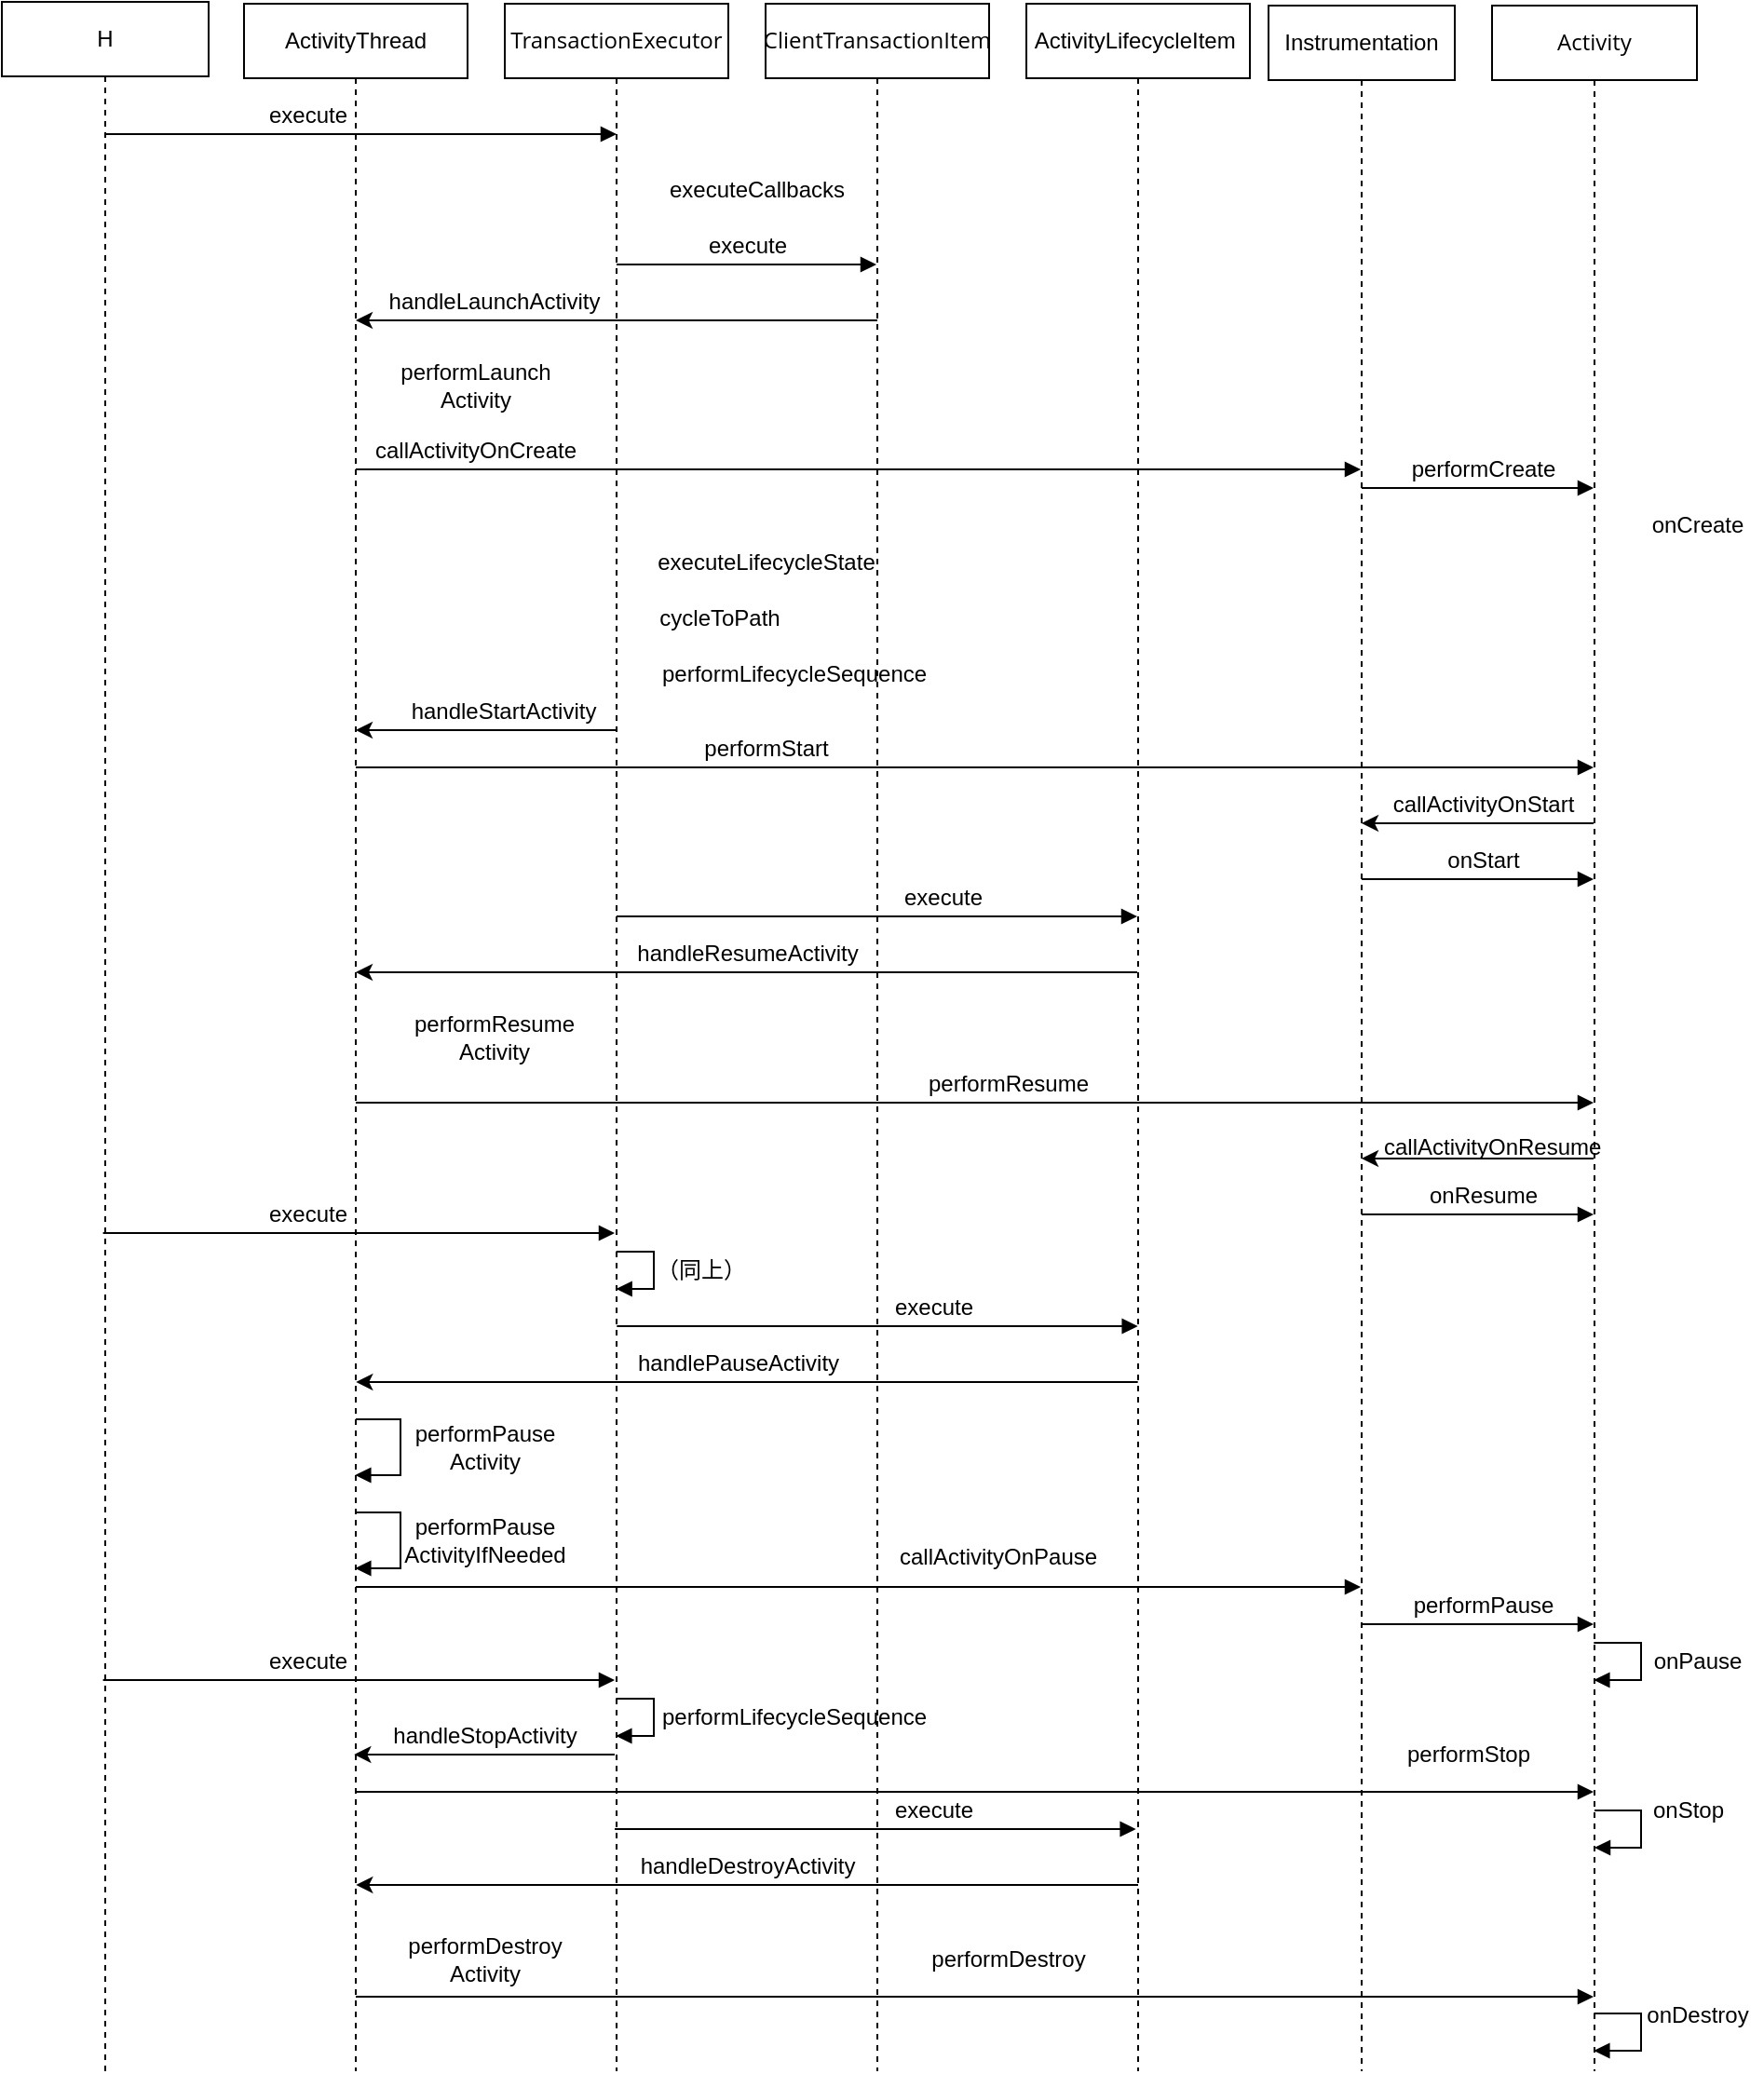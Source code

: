 <mxfile version="14.6.13" type="device"><diagram id="C5RBs43oDa-KdzZeNtuy" name="Page-1"><mxGraphModel dx="1024" dy="584" grid="1" gridSize="10" guides="1" tooltips="1" connect="1" arrows="1" fold="1" page="1" pageScale="1" pageWidth="827" pageHeight="1169" math="0" shadow="0"><root><mxCell id="WIyWlLk6GJQsqaUBKTNV-0"/><mxCell id="WIyWlLk6GJQsqaUBKTNV-1" parent="WIyWlLk6GJQsqaUBKTNV-0"/><mxCell id="A2cLHVELICbrmgzm9pWN-1" value="ActivityThread" style="shape=umlLifeline;perimeter=lifelinePerimeter;whiteSpace=wrap;html=1;container=1;collapsible=0;recursiveResize=0;outlineConnect=0;" parent="WIyWlLk6GJQsqaUBKTNV-1" vertex="1"><mxGeometry x="210" y="90" width="120" height="1110" as="geometry"/></mxCell><mxCell id="5Xfs1oCCVrKcWv-QJ0cm-78" value="" style="edgeStyle=orthogonalEdgeStyle;html=1;align=left;spacingLeft=2;endArrow=block;rounded=0;" parent="A2cLHVELICbrmgzm9pWN-1" source="A2cLHVELICbrmgzm9pWN-1" edge="1"><mxGeometry relative="1" as="geometry"><mxPoint x="60" y="1020" as="sourcePoint"/><Array as="points"><mxPoint x="84" y="1030"/><mxPoint x="84" y="1060"/><mxPoint x="60" y="1060"/></Array><mxPoint x="60" y="1060" as="targetPoint"/></mxGeometry></mxCell><mxCell id="A2cLHVELICbrmgzm9pWN-8" value="H" style="shape=umlLifeline;perimeter=lifelinePerimeter;whiteSpace=wrap;html=1;container=1;collapsible=0;recursiveResize=0;outlineConnect=0;" parent="WIyWlLk6GJQsqaUBKTNV-1" vertex="1"><mxGeometry x="80" y="89" width="111" height="1111" as="geometry"/></mxCell><mxCell id="A2cLHVELICbrmgzm9pWN-15" value="&lt;span style=&quot;font-family: &amp;#34;open sans&amp;#34; , &amp;#34;clear sans&amp;#34; , &amp;#34;helvetica neue&amp;#34; , &amp;#34;helvetica&amp;#34; , &amp;#34;arial&amp;#34; , sans-serif&quot;&gt;&lt;font style=&quot;font-size: 12px&quot;&gt;TransactionExecutor&lt;/font&gt;&lt;/span&gt;" style="shape=umlLifeline;perimeter=lifelinePerimeter;whiteSpace=wrap;html=1;container=1;collapsible=0;recursiveResize=0;outlineConnect=0;" parent="WIyWlLk6GJQsqaUBKTNV-1" vertex="1"><mxGeometry x="350" y="90" width="120" height="1110" as="geometry"/></mxCell><mxCell id="A2cLHVELICbrmgzm9pWN-16" value="" style="html=1;verticalAlign=bottom;endArrow=block;" parent="WIyWlLk6GJQsqaUBKTNV-1" source="A2cLHVELICbrmgzm9pWN-8" edge="1"><mxGeometry width="80" relative="1" as="geometry"><mxPoint x="510" y="290" as="sourcePoint"/><mxPoint x="410" y="160" as="targetPoint"/><Array as="points"><mxPoint x="410" y="160"/></Array></mxGeometry></mxCell><mxCell id="A2cLHVELICbrmgzm9pWN-17" value="execute" style="text;html=1;align=center;verticalAlign=middle;resizable=0;points=[];autosize=1;" parent="WIyWlLk6GJQsqaUBKTNV-1" vertex="1"><mxGeometry x="214" y="140" width="60" height="20" as="geometry"/></mxCell><mxCell id="A2cLHVELICbrmgzm9pWN-22" value="&lt;font face=&quot;open sans, clear sans, helvetica neue, helvetica, arial, sans-serif&quot;&gt;ClientTransactionItem&lt;/font&gt;" style="shape=umlLifeline;perimeter=lifelinePerimeter;whiteSpace=wrap;html=1;container=1;collapsible=0;recursiveResize=0;outlineConnect=0;" parent="WIyWlLk6GJQsqaUBKTNV-1" vertex="1"><mxGeometry x="490" y="90" width="120" height="1110" as="geometry"/></mxCell><mxCell id="A2cLHVELICbrmgzm9pWN-27" value="execute" style="text;html=1;align=center;verticalAlign=middle;resizable=0;points=[];autosize=1;" parent="WIyWlLk6GJQsqaUBKTNV-1" vertex="1"><mxGeometry x="450" y="210" width="60" height="20" as="geometry"/></mxCell><mxCell id="A2cLHVELICbrmgzm9pWN-29" value="" style="endArrow=classic;html=1;" parent="WIyWlLk6GJQsqaUBKTNV-1" source="A2cLHVELICbrmgzm9pWN-22" target="A2cLHVELICbrmgzm9pWN-1" edge="1"><mxGeometry width="50" height="50" relative="1" as="geometry"><mxPoint x="350" y="490" as="sourcePoint"/><mxPoint x="180" y="440" as="targetPoint"/><Array as="points"><mxPoint x="550" y="260"/><mxPoint x="470" y="260"/><mxPoint x="400" y="260"/></Array></mxGeometry></mxCell><mxCell id="A2cLHVELICbrmgzm9pWN-31" value="handleLaunchActivity" style="text;html=1;align=center;verticalAlign=middle;resizable=0;points=[];autosize=1;" parent="WIyWlLk6GJQsqaUBKTNV-1" vertex="1"><mxGeometry x="279" y="240" width="130" height="20" as="geometry"/></mxCell><mxCell id="A2cLHVELICbrmgzm9pWN-32" value="executeCallbacks" style="text;html=1;align=center;verticalAlign=middle;resizable=0;points=[];autosize=1;" parent="WIyWlLk6GJQsqaUBKTNV-1" vertex="1"><mxGeometry x="430" y="180" width="110" height="20" as="geometry"/></mxCell><mxCell id="A2cLHVELICbrmgzm9pWN-36" value="performLaunch&lt;br&gt;Activity" style="text;html=1;align=center;verticalAlign=middle;resizable=0;points=[];autosize=1;" parent="WIyWlLk6GJQsqaUBKTNV-1" vertex="1"><mxGeometry x="284" y="280" width="100" height="30" as="geometry"/></mxCell><mxCell id="A2cLHVELICbrmgzm9pWN-34" value="" style="edgeStyle=orthogonalEdgeStyle;html=1;align=left;spacingLeft=2;endArrow=block;rounded=0;" parent="WIyWlLk6GJQsqaUBKTNV-1" source="A2cLHVELICbrmgzm9pWN-1" target="A2cLHVELICbrmgzm9pWN-1" edge="1"><mxGeometry relative="1" as="geometry"><mxPoint x="70" y="460" as="sourcePoint"/><Array as="points"><mxPoint x="290" y="280"/><mxPoint x="290" y="310"/></Array><mxPoint x="130" y="490.0" as="targetPoint"/></mxGeometry></mxCell><mxCell id="A2cLHVELICbrmgzm9pWN-40" value="callActivityOnCreate" style="text;html=1;align=center;verticalAlign=middle;resizable=0;points=[];autosize=1;" parent="WIyWlLk6GJQsqaUBKTNV-1" vertex="1"><mxGeometry x="274" y="320" width="120" height="20" as="geometry"/></mxCell><mxCell id="A2cLHVELICbrmgzm9pWN-41" value="&lt;font face=&quot;open sans, clear sans, helvetica neue, helvetica, arial, sans-serif&quot; style=&quot;font-size: 12px&quot;&gt;Activity&lt;/font&gt;" style="shape=umlLifeline;perimeter=lifelinePerimeter;whiteSpace=wrap;html=1;container=1;collapsible=0;recursiveResize=0;outlineConnect=0;" parent="WIyWlLk6GJQsqaUBKTNV-1" vertex="1"><mxGeometry x="880" y="91" width="110" height="1109" as="geometry"/></mxCell><mxCell id="5Xfs1oCCVrKcWv-QJ0cm-82" value="" style="edgeStyle=orthogonalEdgeStyle;html=1;align=left;spacingLeft=2;endArrow=block;rounded=0;" parent="A2cLHVELICbrmgzm9pWN-41" edge="1"><mxGeometry relative="1" as="geometry"><mxPoint x="54.667" y="1078" as="sourcePoint"/><Array as="points"><mxPoint x="80" y="1078"/><mxPoint x="80" y="1098"/></Array><mxPoint x="54.667" y="1098" as="targetPoint"/></mxGeometry></mxCell><mxCell id="A2cLHVELICbrmgzm9pWN-42" value="" style="html=1;verticalAlign=bottom;endArrow=block;" parent="WIyWlLk6GJQsqaUBKTNV-1" source="A2cLHVELICbrmgzm9pWN-37" target="A2cLHVELICbrmgzm9pWN-41" edge="1"><mxGeometry width="80" relative="1" as="geometry"><mxPoint x="160" y="600" as="sourcePoint"/><mxPoint x="240" y="600" as="targetPoint"/><Array as="points"><mxPoint x="820" y="350"/></Array></mxGeometry></mxCell><mxCell id="A2cLHVELICbrmgzm9pWN-43" value="performCreate" style="text;html=1;align=center;verticalAlign=middle;resizable=0;points=[];autosize=1;" parent="WIyWlLk6GJQsqaUBKTNV-1" vertex="1"><mxGeometry x="830" y="330" width="90" height="20" as="geometry"/></mxCell><mxCell id="A2cLHVELICbrmgzm9pWN-46" value="onCreate" style="text;html=1;align=center;verticalAlign=middle;resizable=0;points=[];autosize=1;" parent="WIyWlLk6GJQsqaUBKTNV-1" vertex="1"><mxGeometry x="960" y="360" width="60" height="20" as="geometry"/></mxCell><mxCell id="A2cLHVELICbrmgzm9pWN-37" value="Instrumentation" style="shape=umlLifeline;perimeter=lifelinePerimeter;whiteSpace=wrap;html=1;container=1;collapsible=0;recursiveResize=0;outlineConnect=0;" parent="WIyWlLk6GJQsqaUBKTNV-1" vertex="1"><mxGeometry x="760" y="91" width="100" height="1109" as="geometry"/></mxCell><mxCell id="NA00UOzadgXQrMnSi23H-0" value="" style="html=1;verticalAlign=bottom;endArrow=block;" parent="WIyWlLk6GJQsqaUBKTNV-1" source="A2cLHVELICbrmgzm9pWN-1" target="A2cLHVELICbrmgzm9pWN-37" edge="1"><mxGeometry y="10" width="80" relative="1" as="geometry"><mxPoint x="160" y="540" as="sourcePoint"/><mxPoint x="240" y="540" as="targetPoint"/><Array as="points"><mxPoint x="280" y="340"/><mxPoint x="300" y="340"/><mxPoint x="770" y="340"/></Array><mxPoint as="offset"/></mxGeometry></mxCell><mxCell id="pppoVzEoFkzIhi1NuDuV-1" value="" style="edgeStyle=orthogonalEdgeStyle;html=1;align=left;spacingLeft=2;endArrow=block;rounded=0;" parent="WIyWlLk6GJQsqaUBKTNV-1" source="A2cLHVELICbrmgzm9pWN-15" target="A2cLHVELICbrmgzm9pWN-15" edge="1"><mxGeometry relative="1" as="geometry"><mxPoint x="580" y="585" as="sourcePoint"/><Array as="points"><mxPoint x="430" y="380"/><mxPoint x="430" y="400"/></Array><mxPoint x="585" y="605" as="targetPoint"/></mxGeometry></mxCell><mxCell id="pppoVzEoFkzIhi1NuDuV-8" value="executeLifecycleState" style="text;html=1;align=center;verticalAlign=middle;resizable=0;points=[];autosize=1;" parent="WIyWlLk6GJQsqaUBKTNV-1" vertex="1"><mxGeometry x="425" y="380" width="130" height="20" as="geometry"/></mxCell><mxCell id="5Xfs1oCCVrKcWv-QJ0cm-2" value="" style="edgeStyle=orthogonalEdgeStyle;html=1;align=left;spacingLeft=2;endArrow=block;rounded=0;" parent="WIyWlLk6GJQsqaUBKTNV-1" source="A2cLHVELICbrmgzm9pWN-15" target="A2cLHVELICbrmgzm9pWN-15" edge="1"><mxGeometry relative="1" as="geometry"><mxPoint x="590" y="618" as="sourcePoint"/><Array as="points"><mxPoint x="430" y="440"/><mxPoint x="430" y="460"/></Array><mxPoint x="579.997" y="642.5" as="targetPoint"/></mxGeometry></mxCell><mxCell id="5Xfs1oCCVrKcWv-QJ0cm-3" value="performLifecycleSequence" style="text;html=1;align=center;verticalAlign=middle;resizable=0;points=[];autosize=1;" parent="WIyWlLk6GJQsqaUBKTNV-1" vertex="1"><mxGeometry x="425" y="440" width="160" height="20" as="geometry"/></mxCell><mxCell id="A2cLHVELICbrmgzm9pWN-45" value="" style="edgeStyle=orthogonalEdgeStyle;html=1;align=left;spacingLeft=2;endArrow=block;rounded=0;" parent="WIyWlLk6GJQsqaUBKTNV-1" source="A2cLHVELICbrmgzm9pWN-41" target="A2cLHVELICbrmgzm9pWN-41" edge="1"><mxGeometry relative="1" as="geometry"><mxPoint x="895" y="550" as="sourcePoint"/><Array as="points"><mxPoint x="960" y="360"/><mxPoint x="960" y="380"/></Array><mxPoint x="895" y="650" as="targetPoint"/></mxGeometry></mxCell><mxCell id="5Xfs1oCCVrKcWv-QJ0cm-4" value="" style="endArrow=classic;html=1;" parent="WIyWlLk6GJQsqaUBKTNV-1" source="A2cLHVELICbrmgzm9pWN-15" target="A2cLHVELICbrmgzm9pWN-1" edge="1"><mxGeometry width="50" height="50" relative="1" as="geometry"><mxPoint x="754.5" y="410" as="sourcePoint"/><mxPoint x="160" y="600" as="targetPoint"/><Array as="points"><mxPoint x="370" y="480"/></Array></mxGeometry></mxCell><mxCell id="5Xfs1oCCVrKcWv-QJ0cm-5" value="handleStartActivity" style="text;html=1;align=center;verticalAlign=middle;resizable=0;points=[];autosize=1;" parent="WIyWlLk6GJQsqaUBKTNV-1" vertex="1"><mxGeometry x="294" y="460" width="110" height="20" as="geometry"/></mxCell><mxCell id="5Xfs1oCCVrKcWv-QJ0cm-6" value="" style="endArrow=block;endFill=1;html=1;edgeStyle=orthogonalEdgeStyle;align=left;verticalAlign=top;" parent="WIyWlLk6GJQsqaUBKTNV-1" source="A2cLHVELICbrmgzm9pWN-1" target="A2cLHVELICbrmgzm9pWN-41" edge="1"><mxGeometry x="-1" relative="1" as="geometry"><mxPoint x="160" y="640" as="sourcePoint"/><mxPoint x="320" y="640" as="targetPoint"/><Array as="points"><mxPoint x="540" y="500"/><mxPoint x="540" y="500"/></Array></mxGeometry></mxCell><mxCell id="5Xfs1oCCVrKcWv-QJ0cm-8" value="performStart" style="text;html=1;align=center;verticalAlign=middle;resizable=0;points=[];autosize=1;" parent="WIyWlLk6GJQsqaUBKTNV-1" vertex="1"><mxGeometry x="450" y="480" width="80" height="20" as="geometry"/></mxCell><mxCell id="5Xfs1oCCVrKcWv-QJ0cm-9" value="" style="html=1;verticalAlign=bottom;endArrow=block;" parent="WIyWlLk6GJQsqaUBKTNV-1" source="A2cLHVELICbrmgzm9pWN-15" target="A2cLHVELICbrmgzm9pWN-22" edge="1"><mxGeometry width="80" relative="1" as="geometry"><mxPoint x="460" y="230" as="sourcePoint"/><mxPoint x="635" y="230" as="targetPoint"/><Array as="points"><mxPoint x="490" y="230"/></Array></mxGeometry></mxCell><mxCell id="A2cLHVELICbrmgzm9pWN-19" value="" style="edgeStyle=orthogonalEdgeStyle;html=1;align=left;spacingLeft=2;endArrow=block;rounded=0;" parent="WIyWlLk6GJQsqaUBKTNV-1" source="A2cLHVELICbrmgzm9pWN-15" target="A2cLHVELICbrmgzm9pWN-15" edge="1"><mxGeometry relative="1" as="geometry"><mxPoint x="425" y="191" as="sourcePoint"/><Array as="points"><mxPoint x="430" y="180"/><mxPoint x="430" y="200"/></Array><mxPoint x="430" y="340.0" as="targetPoint"/></mxGeometry></mxCell><mxCell id="5Xfs1oCCVrKcWv-QJ0cm-10" value="" style="endArrow=classic;html=1;" parent="WIyWlLk6GJQsqaUBKTNV-1" source="A2cLHVELICbrmgzm9pWN-41" target="A2cLHVELICbrmgzm9pWN-37" edge="1"><mxGeometry width="50" height="50" relative="1" as="geometry"><mxPoint x="800" y="520" as="sourcePoint"/><mxPoint x="700.31" y="520" as="targetPoint"/><Array as="points"><mxPoint x="830" y="530"/></Array></mxGeometry></mxCell><mxCell id="5Xfs1oCCVrKcWv-QJ0cm-11" value="callActivityOnStart" style="text;html=1;align=center;verticalAlign=middle;resizable=0;points=[];autosize=1;" parent="WIyWlLk6GJQsqaUBKTNV-1" vertex="1"><mxGeometry x="820" y="510" width="110" height="20" as="geometry"/></mxCell><mxCell id="5Xfs1oCCVrKcWv-QJ0cm-14" value="" style="html=1;verticalAlign=bottom;endArrow=block;" parent="WIyWlLk6GJQsqaUBKTNV-1" source="A2cLHVELICbrmgzm9pWN-37" target="A2cLHVELICbrmgzm9pWN-41" edge="1"><mxGeometry width="80" relative="1" as="geometry"><mxPoint x="700" y="560" as="sourcePoint"/><mxPoint x="810" y="560" as="targetPoint"/><Array as="points"><mxPoint x="840" y="560"/></Array></mxGeometry></mxCell><mxCell id="5Xfs1oCCVrKcWv-QJ0cm-15" value="onStart" style="text;html=1;align=center;verticalAlign=middle;resizable=0;points=[];autosize=1;" parent="WIyWlLk6GJQsqaUBKTNV-1" vertex="1"><mxGeometry x="850" y="540" width="50" height="20" as="geometry"/></mxCell><mxCell id="5Xfs1oCCVrKcWv-QJ0cm-18" value="" style="edgeStyle=orthogonalEdgeStyle;html=1;align=left;spacingLeft=2;endArrow=block;rounded=0;" parent="WIyWlLk6GJQsqaUBKTNV-1" source="A2cLHVELICbrmgzm9pWN-15" target="A2cLHVELICbrmgzm9pWN-15" edge="1"><mxGeometry relative="1" as="geometry"><mxPoint x="414.0" y="409.996" as="sourcePoint"/><Array as="points"><mxPoint x="430" y="410"/><mxPoint x="430" y="430"/></Array><mxPoint x="414.0" y="429.996" as="targetPoint"/></mxGeometry></mxCell><mxCell id="5Xfs1oCCVrKcWv-QJ0cm-20" value="cycleToPath" style="text;html=1;align=center;verticalAlign=middle;resizable=0;points=[];autosize=1;" parent="WIyWlLk6GJQsqaUBKTNV-1" vertex="1"><mxGeometry x="425" y="410" width="80" height="20" as="geometry"/></mxCell><mxCell id="5Xfs1oCCVrKcWv-QJ0cm-21" value="ActivityLifecycleItem&amp;nbsp;" style="shape=umlLifeline;perimeter=lifelinePerimeter;whiteSpace=wrap;html=1;container=1;collapsible=0;recursiveResize=0;outlineConnect=0;" parent="WIyWlLk6GJQsqaUBKTNV-1" vertex="1"><mxGeometry x="630" y="90" width="120" height="1110" as="geometry"/></mxCell><mxCell id="5Xfs1oCCVrKcWv-QJ0cm-22" value="" style="html=1;verticalAlign=bottom;endArrow=block;" parent="WIyWlLk6GJQsqaUBKTNV-1" source="A2cLHVELICbrmgzm9pWN-15" target="5Xfs1oCCVrKcWv-QJ0cm-21" edge="1"><mxGeometry width="80" relative="1" as="geometry"><mxPoint x="550.0" y="570" as="sourcePoint"/><mxPoint x="689.69" y="570" as="targetPoint"/><Array as="points"><mxPoint x="550" y="580"/></Array></mxGeometry></mxCell><mxCell id="5Xfs1oCCVrKcWv-QJ0cm-23" value="execute" style="text;html=1;align=center;verticalAlign=middle;resizable=0;points=[];autosize=1;" parent="WIyWlLk6GJQsqaUBKTNV-1" vertex="1"><mxGeometry x="555" y="560" width="60" height="20" as="geometry"/></mxCell><mxCell id="5Xfs1oCCVrKcWv-QJ0cm-27" value="" style="endArrow=classic;html=1;" parent="WIyWlLk6GJQsqaUBKTNV-1" source="5Xfs1oCCVrKcWv-QJ0cm-21" target="A2cLHVELICbrmgzm9pWN-1" edge="1"><mxGeometry width="50" height="50" relative="1" as="geometry"><mxPoint x="418.84" y="610" as="sourcePoint"/><mxPoint x="279.15" y="610" as="targetPoint"/><Array as="points"><mxPoint x="379.34" y="610"/></Array></mxGeometry></mxCell><mxCell id="5Xfs1oCCVrKcWv-QJ0cm-28" value="handleResumeActivity" style="text;html=1;align=center;verticalAlign=middle;resizable=0;points=[];autosize=1;" parent="WIyWlLk6GJQsqaUBKTNV-1" vertex="1"><mxGeometry x="415" y="590" width="130" height="20" as="geometry"/></mxCell><mxCell id="5Xfs1oCCVrKcWv-QJ0cm-30" value="" style="edgeStyle=orthogonalEdgeStyle;html=1;align=left;spacingLeft=2;endArrow=block;rounded=0;" parent="WIyWlLk6GJQsqaUBKTNV-1" target="A2cLHVELICbrmgzm9pWN-1" edge="1"><mxGeometry relative="1" as="geometry"><mxPoint x="270" y="630" as="sourcePoint"/><Array as="points"><mxPoint x="294" y="630"/><mxPoint x="294" y="660"/></Array><mxPoint x="274" y="660" as="targetPoint"/></mxGeometry></mxCell><mxCell id="5Xfs1oCCVrKcWv-QJ0cm-31" value="performResume&lt;br&gt;Activity" style="text;html=1;align=center;verticalAlign=middle;resizable=0;points=[];autosize=1;" parent="WIyWlLk6GJQsqaUBKTNV-1" vertex="1"><mxGeometry x="294" y="630" width="100" height="30" as="geometry"/></mxCell><mxCell id="5Xfs1oCCVrKcWv-QJ0cm-32" value="" style="html=1;verticalAlign=bottom;endArrow=block;" parent="WIyWlLk6GJQsqaUBKTNV-1" source="A2cLHVELICbrmgzm9pWN-1" target="A2cLHVELICbrmgzm9pWN-41" edge="1"><mxGeometry width="80" relative="1" as="geometry"><mxPoint x="324" y="690" as="sourcePoint"/><mxPoint x="404" y="690" as="targetPoint"/><Array as="points"><mxPoint x="600" y="680"/></Array></mxGeometry></mxCell><mxCell id="5Xfs1oCCVrKcWv-QJ0cm-33" value="performResume" style="text;html=1;align=center;verticalAlign=middle;resizable=0;points=[];autosize=1;" parent="WIyWlLk6GJQsqaUBKTNV-1" vertex="1"><mxGeometry x="570" y="660" width="100" height="20" as="geometry"/></mxCell><mxCell id="5Xfs1oCCVrKcWv-QJ0cm-36" value="" style="endArrow=classic;html=1;" parent="WIyWlLk6GJQsqaUBKTNV-1" source="A2cLHVELICbrmgzm9pWN-41" target="A2cLHVELICbrmgzm9pWN-37" edge="1"><mxGeometry width="50" height="50" relative="1" as="geometry"><mxPoint x="930" y="700" as="sourcePoint"/><mxPoint x="813" y="700" as="targetPoint"/><Array as="points"><mxPoint x="833" y="710"/></Array></mxGeometry></mxCell><mxCell id="5Xfs1oCCVrKcWv-QJ0cm-37" value="callActivityOnResume" style="text;whiteSpace=wrap;html=1;" parent="WIyWlLk6GJQsqaUBKTNV-1" vertex="1"><mxGeometry x="820" y="690" width="140" height="30" as="geometry"/></mxCell><mxCell id="5Xfs1oCCVrKcWv-QJ0cm-38" value="" style="html=1;verticalAlign=bottom;endArrow=block;" parent="WIyWlLk6GJQsqaUBKTNV-1" source="A2cLHVELICbrmgzm9pWN-37" target="A2cLHVELICbrmgzm9pWN-41" edge="1"><mxGeometry width="80" relative="1" as="geometry"><mxPoint x="813" y="740" as="sourcePoint"/><mxPoint x="930" y="740" as="targetPoint"/><Array as="points"><mxPoint x="842.84" y="740"/></Array></mxGeometry></mxCell><mxCell id="5Xfs1oCCVrKcWv-QJ0cm-39" value="onResume" style="text;html=1;align=center;verticalAlign=middle;resizable=0;points=[];autosize=1;" parent="WIyWlLk6GJQsqaUBKTNV-1" vertex="1"><mxGeometry x="840" y="720" width="70" height="20" as="geometry"/></mxCell><mxCell id="5Xfs1oCCVrKcWv-QJ0cm-40" value="" style="html=1;verticalAlign=bottom;endArrow=block;" parent="WIyWlLk6GJQsqaUBKTNV-1" edge="1"><mxGeometry width="80" relative="1" as="geometry"><mxPoint x="134.31" y="750" as="sourcePoint"/><mxPoint x="409" y="750" as="targetPoint"/><Array as="points"><mxPoint x="409" y="750"/></Array></mxGeometry></mxCell><mxCell id="5Xfs1oCCVrKcWv-QJ0cm-41" value="execute" style="text;html=1;align=center;verticalAlign=middle;resizable=0;points=[];autosize=1;" parent="WIyWlLk6GJQsqaUBKTNV-1" vertex="1"><mxGeometry x="214" y="730" width="60" height="20" as="geometry"/></mxCell><mxCell id="5Xfs1oCCVrKcWv-QJ0cm-42" value="" style="edgeStyle=orthogonalEdgeStyle;html=1;align=left;spacingLeft=2;endArrow=block;rounded=0;" parent="WIyWlLk6GJQsqaUBKTNV-1" edge="1"><mxGeometry relative="1" as="geometry"><mxPoint x="409.81" y="760" as="sourcePoint"/><Array as="points"><mxPoint x="430" y="760"/><mxPoint x="430" y="780"/></Array><mxPoint x="409.81" y="780" as="targetPoint"/></mxGeometry></mxCell><mxCell id="5Xfs1oCCVrKcWv-QJ0cm-43" value="（同上）" style="text;html=1;align=center;verticalAlign=middle;resizable=0;points=[];autosize=1;" parent="WIyWlLk6GJQsqaUBKTNV-1" vertex="1"><mxGeometry x="425" y="760" width="60" height="20" as="geometry"/></mxCell><mxCell id="5Xfs1oCCVrKcWv-QJ0cm-44" value="" style="html=1;verticalAlign=bottom;endArrow=block;" parent="WIyWlLk6GJQsqaUBKTNV-1" edge="1"><mxGeometry width="80" relative="1" as="geometry"><mxPoint x="410.15" y="800" as="sourcePoint"/><mxPoint x="689.84" y="800" as="targetPoint"/><Array as="points"><mxPoint x="550.34" y="800"/></Array></mxGeometry></mxCell><mxCell id="5Xfs1oCCVrKcWv-QJ0cm-45" value="execute" style="text;html=1;align=center;verticalAlign=middle;resizable=0;points=[];autosize=1;" parent="WIyWlLk6GJQsqaUBKTNV-1" vertex="1"><mxGeometry x="550" y="780" width="60" height="20" as="geometry"/></mxCell><mxCell id="5Xfs1oCCVrKcWv-QJ0cm-46" value="" style="endArrow=classic;html=1;" parent="WIyWlLk6GJQsqaUBKTNV-1" edge="1"><mxGeometry width="50" height="50" relative="1" as="geometry"><mxPoint x="689.84" y="830" as="sourcePoint"/><mxPoint x="270.15" y="830" as="targetPoint"/><Array as="points"><mxPoint x="379.68" y="830"/></Array></mxGeometry></mxCell><mxCell id="5Xfs1oCCVrKcWv-QJ0cm-47" value="handlePauseActivity" style="text;html=1;align=center;verticalAlign=middle;resizable=0;points=[];autosize=1;" parent="WIyWlLk6GJQsqaUBKTNV-1" vertex="1"><mxGeometry x="415" y="810" width="120" height="20" as="geometry"/></mxCell><mxCell id="5Xfs1oCCVrKcWv-QJ0cm-48" value="" style="edgeStyle=orthogonalEdgeStyle;html=1;align=left;spacingLeft=2;endArrow=block;rounded=0;" parent="WIyWlLk6GJQsqaUBKTNV-1" edge="1"><mxGeometry relative="1" as="geometry"><mxPoint x="270" y="850" as="sourcePoint"/><Array as="points"><mxPoint x="294" y="850"/><mxPoint x="294" y="880"/></Array><mxPoint x="269.667" y="880" as="targetPoint"/></mxGeometry></mxCell><mxCell id="5Xfs1oCCVrKcWv-QJ0cm-49" value="performPause&lt;br&gt;Activity" style="text;html=1;align=center;verticalAlign=middle;resizable=0;points=[];autosize=1;" parent="WIyWlLk6GJQsqaUBKTNV-1" vertex="1"><mxGeometry x="294" y="850" width="90" height="30" as="geometry"/></mxCell><mxCell id="5Xfs1oCCVrKcWv-QJ0cm-50" value="" style="edgeStyle=orthogonalEdgeStyle;html=1;align=left;spacingLeft=2;endArrow=block;rounded=0;" parent="WIyWlLk6GJQsqaUBKTNV-1" edge="1"><mxGeometry relative="1" as="geometry"><mxPoint x="270" y="900" as="sourcePoint"/><Array as="points"><mxPoint x="294" y="900"/><mxPoint x="294" y="930"/></Array><mxPoint x="269.667" y="930" as="targetPoint"/></mxGeometry></mxCell><mxCell id="5Xfs1oCCVrKcWv-QJ0cm-51" value="performPause&lt;br&gt;ActivityIfNeeded" style="text;html=1;align=center;verticalAlign=middle;resizable=0;points=[];autosize=1;" parent="WIyWlLk6GJQsqaUBKTNV-1" vertex="1"><mxGeometry x="289" y="900" width="100" height="30" as="geometry"/></mxCell><mxCell id="5Xfs1oCCVrKcWv-QJ0cm-52" value="" style="html=1;verticalAlign=bottom;endArrow=block;" parent="WIyWlLk6GJQsqaUBKTNV-1" source="A2cLHVELICbrmgzm9pWN-1" target="A2cLHVELICbrmgzm9pWN-37" edge="1"><mxGeometry width="80" relative="1" as="geometry"><mxPoint x="284.0" y="950" as="sourcePoint"/><mxPoint x="563.69" y="950" as="targetPoint"/><Array as="points"><mxPoint x="424" y="940"/></Array></mxGeometry></mxCell><mxCell id="5Xfs1oCCVrKcWv-QJ0cm-53" value="callActivityOnPause" style="text;whiteSpace=wrap;html=1;" parent="WIyWlLk6GJQsqaUBKTNV-1" vertex="1"><mxGeometry x="560" y="910" width="130" height="30" as="geometry"/></mxCell><mxCell id="5Xfs1oCCVrKcWv-QJ0cm-55" value="" style="html=1;verticalAlign=bottom;endArrow=block;" parent="WIyWlLk6GJQsqaUBKTNV-1" source="A2cLHVELICbrmgzm9pWN-37" target="A2cLHVELICbrmgzm9pWN-41" edge="1"><mxGeometry width="80" relative="1" as="geometry"><mxPoint x="820" y="960" as="sourcePoint"/><mxPoint x="900" y="960" as="targetPoint"/><Array as="points"><mxPoint x="860" y="960"/></Array></mxGeometry></mxCell><mxCell id="5Xfs1oCCVrKcWv-QJ0cm-56" value="performPause" style="text;html=1;align=center;verticalAlign=middle;resizable=0;points=[];autosize=1;" parent="WIyWlLk6GJQsqaUBKTNV-1" vertex="1"><mxGeometry x="830" y="940" width="90" height="20" as="geometry"/></mxCell><mxCell id="5Xfs1oCCVrKcWv-QJ0cm-57" value="" style="edgeStyle=orthogonalEdgeStyle;html=1;align=left;spacingLeft=2;endArrow=block;rounded=0;" parent="WIyWlLk6GJQsqaUBKTNV-1" edge="1"><mxGeometry relative="1" as="geometry"><mxPoint x="934.667" y="970" as="sourcePoint"/><Array as="points"><mxPoint x="960" y="970"/><mxPoint x="960" y="990"/></Array><mxPoint x="934.667" y="990" as="targetPoint"/></mxGeometry></mxCell><mxCell id="5Xfs1oCCVrKcWv-QJ0cm-58" value="onPause" style="text;html=1;align=center;verticalAlign=middle;resizable=0;points=[];autosize=1;" parent="WIyWlLk6GJQsqaUBKTNV-1" vertex="1"><mxGeometry x="960" y="970" width="60" height="20" as="geometry"/></mxCell><mxCell id="5Xfs1oCCVrKcWv-QJ0cm-60" value="" style="html=1;verticalAlign=bottom;endArrow=block;" parent="WIyWlLk6GJQsqaUBKTNV-1" edge="1"><mxGeometry width="80" relative="1" as="geometry"><mxPoint x="134.31" y="990" as="sourcePoint"/><mxPoint x="409" y="990" as="targetPoint"/><Array as="points"><mxPoint x="409" y="990"/></Array></mxGeometry></mxCell><mxCell id="5Xfs1oCCVrKcWv-QJ0cm-61" value="execute" style="text;html=1;align=center;verticalAlign=middle;resizable=0;points=[];autosize=1;" parent="WIyWlLk6GJQsqaUBKTNV-1" vertex="1"><mxGeometry x="214" y="970" width="60" height="20" as="geometry"/></mxCell><mxCell id="5Xfs1oCCVrKcWv-QJ0cm-64" value="" style="edgeStyle=orthogonalEdgeStyle;html=1;align=left;spacingLeft=2;endArrow=block;rounded=0;" parent="WIyWlLk6GJQsqaUBKTNV-1" edge="1"><mxGeometry relative="1" as="geometry"><mxPoint x="409.667" y="1000" as="sourcePoint"/><Array as="points"><mxPoint x="430" y="1000"/><mxPoint x="430" y="1020"/></Array><mxPoint x="409.667" y="1020" as="targetPoint"/></mxGeometry></mxCell><mxCell id="5Xfs1oCCVrKcWv-QJ0cm-65" value="performLifecycleSequence" style="text;html=1;align=center;verticalAlign=middle;resizable=0;points=[];autosize=1;" parent="WIyWlLk6GJQsqaUBKTNV-1" vertex="1"><mxGeometry x="425" y="1000" width="160" height="20" as="geometry"/></mxCell><mxCell id="5Xfs1oCCVrKcWv-QJ0cm-66" value="" style="endArrow=classic;html=1;" parent="WIyWlLk6GJQsqaUBKTNV-1" edge="1"><mxGeometry width="50" height="50" relative="1" as="geometry"><mxPoint x="409.0" y="1030" as="sourcePoint"/><mxPoint x="269.167" y="1030" as="targetPoint"/><Array as="points"><mxPoint x="369.5" y="1030"/></Array></mxGeometry></mxCell><mxCell id="5Xfs1oCCVrKcWv-QJ0cm-67" value="handleStopActivity" style="text;html=1;align=center;verticalAlign=middle;resizable=0;points=[];autosize=1;" parent="WIyWlLk6GJQsqaUBKTNV-1" vertex="1"><mxGeometry x="284" y="1010" width="110" height="20" as="geometry"/></mxCell><mxCell id="5Xfs1oCCVrKcWv-QJ0cm-68" value="" style="html=1;verticalAlign=bottom;endArrow=block;" parent="WIyWlLk6GJQsqaUBKTNV-1" source="A2cLHVELICbrmgzm9pWN-1" target="A2cLHVELICbrmgzm9pWN-41" edge="1"><mxGeometry width="80" relative="1" as="geometry"><mxPoint x="270" y="1040" as="sourcePoint"/><mxPoint x="813.83" y="1040" as="targetPoint"/><Array as="points"><mxPoint x="428" y="1050"/></Array></mxGeometry></mxCell><mxCell id="5Xfs1oCCVrKcWv-QJ0cm-69" value="performStop" style="text;html=1;align=center;verticalAlign=middle;resizable=0;points=[];autosize=1;" parent="WIyWlLk6GJQsqaUBKTNV-1" vertex="1"><mxGeometry x="827" y="1020" width="80" height="20" as="geometry"/></mxCell><mxCell id="5Xfs1oCCVrKcWv-QJ0cm-70" value="" style="edgeStyle=orthogonalEdgeStyle;html=1;align=left;spacingLeft=2;endArrow=block;rounded=0;" parent="WIyWlLk6GJQsqaUBKTNV-1" edge="1"><mxGeometry relative="1" as="geometry"><mxPoint x="935" y="1060" as="sourcePoint"/><Array as="points"><mxPoint x="960" y="1060"/><mxPoint x="960" y="1080"/><mxPoint x="935" y="1080"/></Array><mxPoint x="935" y="1080" as="targetPoint"/></mxGeometry></mxCell><mxCell id="5Xfs1oCCVrKcWv-QJ0cm-71" value="onStop" style="text;html=1;align=center;verticalAlign=middle;resizable=0;points=[];autosize=1;" parent="WIyWlLk6GJQsqaUBKTNV-1" vertex="1"><mxGeometry x="960" y="1050" width="50" height="20" as="geometry"/></mxCell><mxCell id="5Xfs1oCCVrKcWv-QJ0cm-72" value="" style="html=1;verticalAlign=bottom;endArrow=block;" parent="WIyWlLk6GJQsqaUBKTNV-1" edge="1"><mxGeometry width="80" relative="1" as="geometry"><mxPoint x="408.997" y="1070" as="sourcePoint"/><mxPoint x="688.83" y="1070" as="targetPoint"/><Array as="points"><mxPoint x="549.33" y="1070"/></Array></mxGeometry></mxCell><mxCell id="5Xfs1oCCVrKcWv-QJ0cm-75" value="execute" style="text;html=1;align=center;verticalAlign=middle;resizable=0;points=[];autosize=1;" parent="WIyWlLk6GJQsqaUBKTNV-1" vertex="1"><mxGeometry x="550" y="1050" width="60" height="20" as="geometry"/></mxCell><mxCell id="5Xfs1oCCVrKcWv-QJ0cm-76" value="" style="endArrow=classic;html=1;" parent="WIyWlLk6GJQsqaUBKTNV-1" edge="1"><mxGeometry width="50" height="50" relative="1" as="geometry"><mxPoint x="690.0" y="1100" as="sourcePoint"/><mxPoint x="270.167" y="1100" as="targetPoint"/><Array as="points"><mxPoint x="379.84" y="1100"/></Array></mxGeometry></mxCell><mxCell id="5Xfs1oCCVrKcWv-QJ0cm-77" value="handleDestroyActivity" style="text;html=1;align=center;verticalAlign=middle;resizable=0;points=[];autosize=1;" parent="WIyWlLk6GJQsqaUBKTNV-1" vertex="1"><mxGeometry x="415" y="1080" width="130" height="20" as="geometry"/></mxCell><mxCell id="5Xfs1oCCVrKcWv-QJ0cm-79" value="performDestroy&lt;br&gt;Activity" style="text;html=1;align=center;verticalAlign=middle;resizable=0;points=[];autosize=1;" parent="WIyWlLk6GJQsqaUBKTNV-1" vertex="1"><mxGeometry x="289" y="1125" width="100" height="30" as="geometry"/></mxCell><mxCell id="5Xfs1oCCVrKcWv-QJ0cm-80" value="" style="html=1;verticalAlign=bottom;endArrow=block;" parent="WIyWlLk6GJQsqaUBKTNV-1" source="A2cLHVELICbrmgzm9pWN-1" target="A2cLHVELICbrmgzm9pWN-41" edge="1"><mxGeometry width="80" relative="1" as="geometry"><mxPoint x="270" y="1150" as="sourcePoint"/><mxPoint x="930" y="1150" as="targetPoint"/><Array as="points"><mxPoint x="432" y="1160"/></Array></mxGeometry></mxCell><mxCell id="5Xfs1oCCVrKcWv-QJ0cm-81" value="performDestroy" style="text;html=1;align=center;verticalAlign=middle;resizable=0;points=[];autosize=1;" parent="WIyWlLk6GJQsqaUBKTNV-1" vertex="1"><mxGeometry x="570" y="1130" width="100" height="20" as="geometry"/></mxCell><mxCell id="5Xfs1oCCVrKcWv-QJ0cm-83" value="onDestroy" style="text;html=1;align=center;verticalAlign=middle;resizable=0;points=[];autosize=1;" parent="WIyWlLk6GJQsqaUBKTNV-1" vertex="1"><mxGeometry x="955" y="1160" width="70" height="20" as="geometry"/></mxCell></root></mxGraphModel></diagram></mxfile>